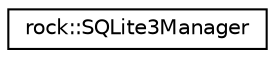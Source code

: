 digraph "类继承关系图"
{
 // LATEX_PDF_SIZE
  edge [fontname="Helvetica",fontsize="10",labelfontname="Helvetica",labelfontsize="10"];
  node [fontname="Helvetica",fontsize="10",shape=record];
  rankdir="LR";
  Node0 [label="rock::SQLite3Manager",height=0.2,width=0.4,color="black", fillcolor="white", style="filled",URL="$classrock_1_1SQLite3Manager.html",tooltip=" "];
}
